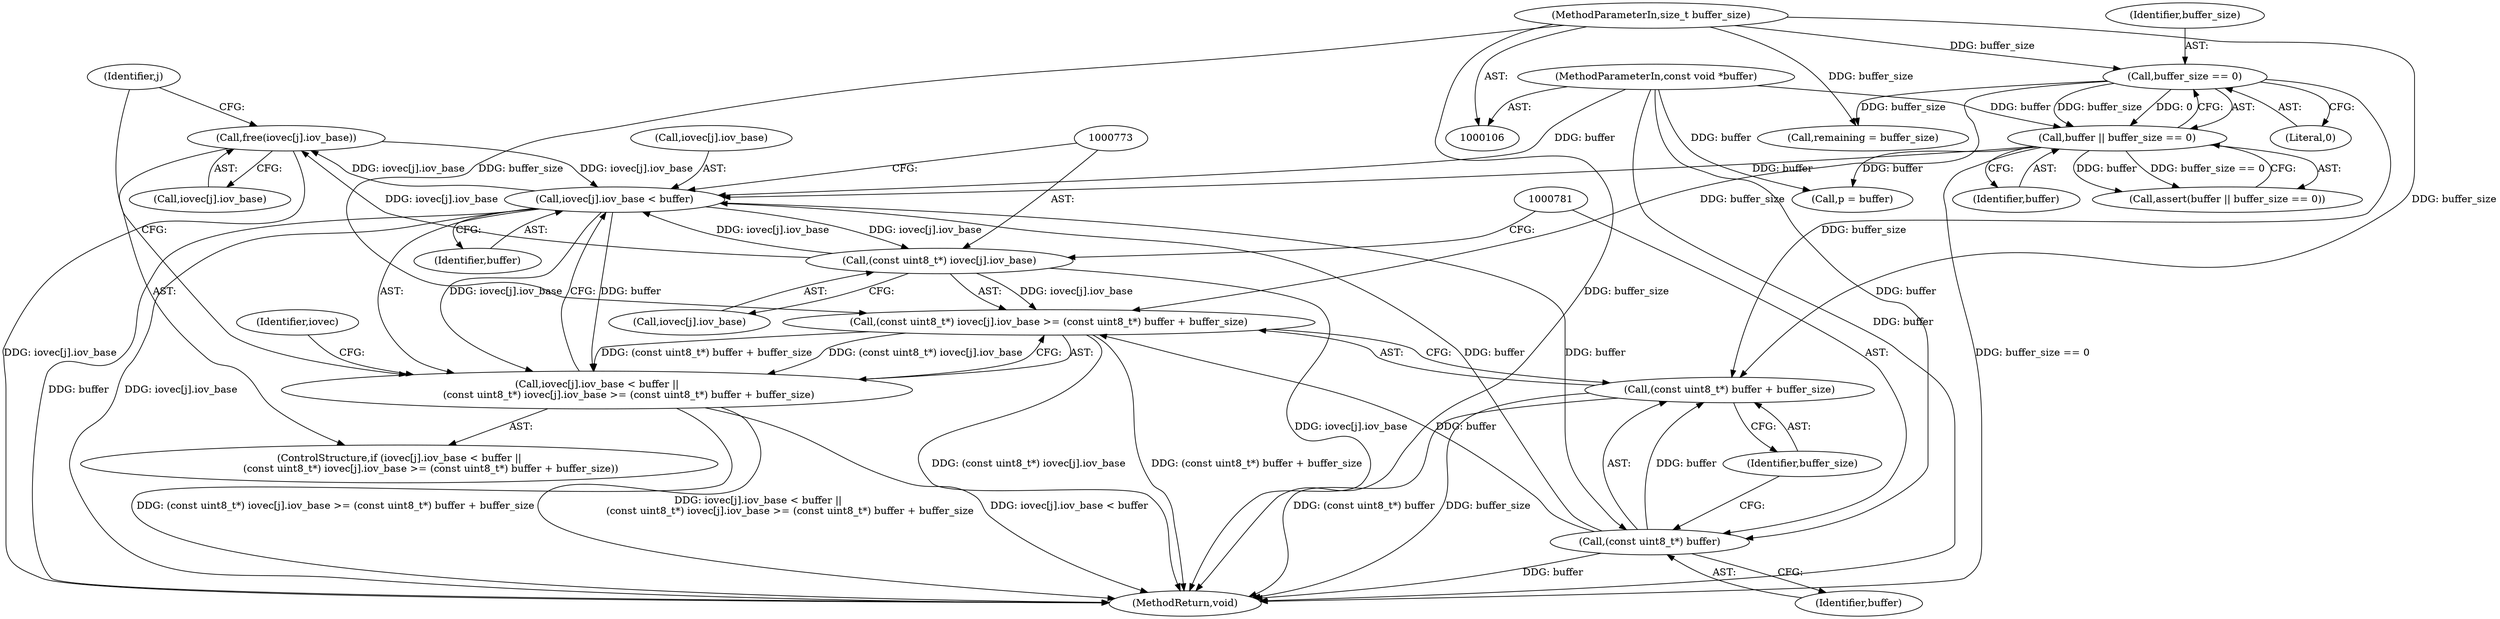 digraph "0_systemd_505b6a61c22d5565e9308045c7b9bf79f7d0517e@API" {
"1000784" [label="(Call,free(iovec[j].iov_base))"];
"1000772" [label="(Call,(const uint8_t*) iovec[j].iov_base)"];
"1000764" [label="(Call,iovec[j].iov_base < buffer)"];
"1000784" [label="(Call,free(iovec[j].iov_base))"];
"1000780" [label="(Call,(const uint8_t*) buffer)"];
"1000108" [label="(MethodParameterIn,const void *buffer)"];
"1000152" [label="(Call,buffer || buffer_size == 0)"];
"1000154" [label="(Call,buffer_size == 0)"];
"1000109" [label="(MethodParameterIn,size_t buffer_size)"];
"1000763" [label="(Call,iovec[j].iov_base < buffer ||\n                    (const uint8_t*) iovec[j].iov_base >= (const uint8_t*) buffer + buffer_size)"];
"1000771" [label="(Call,(const uint8_t*) iovec[j].iov_base >= (const uint8_t*) buffer + buffer_size)"];
"1000779" [label="(Call,(const uint8_t*) buffer + buffer_size)"];
"1000154" [label="(Call,buffer_size == 0)"];
"1000763" [label="(Call,iovec[j].iov_base < buffer ||\n                    (const uint8_t*) iovec[j].iov_base >= (const uint8_t*) buffer + buffer_size)"];
"1000765" [label="(Call,iovec[j].iov_base)"];
"1000783" [label="(Identifier,buffer_size)"];
"1000772" [label="(Call,(const uint8_t*) iovec[j].iov_base)"];
"1000785" [label="(Call,iovec[j].iov_base)"];
"1000764" [label="(Call,iovec[j].iov_base < buffer)"];
"1000109" [label="(MethodParameterIn,size_t buffer_size)"];
"1000155" [label="(Identifier,buffer_size)"];
"1000779" [label="(Call,(const uint8_t*) buffer + buffer_size)"];
"1000108" [label="(MethodParameterIn,const void *buffer)"];
"1000152" [label="(Call,buffer || buffer_size == 0)"];
"1000782" [label="(Identifier,buffer)"];
"1000770" [label="(Identifier,buffer)"];
"1000151" [label="(Call,assert(buffer || buffer_size == 0))"];
"1000153" [label="(Identifier,buffer)"];
"1000160" [label="(Call,remaining = buffer_size)"];
"1000784" [label="(Call,free(iovec[j].iov_base))"];
"1000787" [label="(Identifier,iovec)"];
"1000755" [label="(Identifier,j)"];
"1000156" [label="(Literal,0)"];
"1000774" [label="(Call,iovec[j].iov_base)"];
"1000762" [label="(ControlStructure,if (iovec[j].iov_base < buffer ||\n                    (const uint8_t*) iovec[j].iov_base >= (const uint8_t*) buffer + buffer_size))"];
"1000771" [label="(Call,(const uint8_t*) iovec[j].iov_base >= (const uint8_t*) buffer + buffer_size)"];
"1000780" [label="(Call,(const uint8_t*) buffer)"];
"1000157" [label="(Call,p = buffer)"];
"1000796" [label="(MethodReturn,void)"];
"1000784" -> "1000762"  [label="AST: "];
"1000784" -> "1000785"  [label="CFG: "];
"1000785" -> "1000784"  [label="AST: "];
"1000755" -> "1000784"  [label="CFG: "];
"1000784" -> "1000796"  [label="DDG: iovec[j].iov_base"];
"1000784" -> "1000764"  [label="DDG: iovec[j].iov_base"];
"1000772" -> "1000784"  [label="DDG: iovec[j].iov_base"];
"1000764" -> "1000784"  [label="DDG: iovec[j].iov_base"];
"1000772" -> "1000771"  [label="AST: "];
"1000772" -> "1000774"  [label="CFG: "];
"1000773" -> "1000772"  [label="AST: "];
"1000774" -> "1000772"  [label="AST: "];
"1000781" -> "1000772"  [label="CFG: "];
"1000772" -> "1000796"  [label="DDG: iovec[j].iov_base"];
"1000772" -> "1000764"  [label="DDG: iovec[j].iov_base"];
"1000772" -> "1000771"  [label="DDG: iovec[j].iov_base"];
"1000764" -> "1000772"  [label="DDG: iovec[j].iov_base"];
"1000764" -> "1000763"  [label="AST: "];
"1000764" -> "1000770"  [label="CFG: "];
"1000765" -> "1000764"  [label="AST: "];
"1000770" -> "1000764"  [label="AST: "];
"1000773" -> "1000764"  [label="CFG: "];
"1000763" -> "1000764"  [label="CFG: "];
"1000764" -> "1000796"  [label="DDG: buffer"];
"1000764" -> "1000796"  [label="DDG: iovec[j].iov_base"];
"1000764" -> "1000763"  [label="DDG: iovec[j].iov_base"];
"1000764" -> "1000763"  [label="DDG: buffer"];
"1000780" -> "1000764"  [label="DDG: buffer"];
"1000108" -> "1000764"  [label="DDG: buffer"];
"1000152" -> "1000764"  [label="DDG: buffer"];
"1000764" -> "1000780"  [label="DDG: buffer"];
"1000780" -> "1000779"  [label="AST: "];
"1000780" -> "1000782"  [label="CFG: "];
"1000781" -> "1000780"  [label="AST: "];
"1000782" -> "1000780"  [label="AST: "];
"1000783" -> "1000780"  [label="CFG: "];
"1000780" -> "1000796"  [label="DDG: buffer"];
"1000780" -> "1000771"  [label="DDG: buffer"];
"1000780" -> "1000779"  [label="DDG: buffer"];
"1000108" -> "1000780"  [label="DDG: buffer"];
"1000108" -> "1000106"  [label="AST: "];
"1000108" -> "1000796"  [label="DDG: buffer"];
"1000108" -> "1000152"  [label="DDG: buffer"];
"1000108" -> "1000157"  [label="DDG: buffer"];
"1000152" -> "1000151"  [label="AST: "];
"1000152" -> "1000153"  [label="CFG: "];
"1000152" -> "1000154"  [label="CFG: "];
"1000153" -> "1000152"  [label="AST: "];
"1000154" -> "1000152"  [label="AST: "];
"1000151" -> "1000152"  [label="CFG: "];
"1000152" -> "1000796"  [label="DDG: buffer_size == 0"];
"1000152" -> "1000151"  [label="DDG: buffer"];
"1000152" -> "1000151"  [label="DDG: buffer_size == 0"];
"1000154" -> "1000152"  [label="DDG: buffer_size"];
"1000154" -> "1000152"  [label="DDG: 0"];
"1000152" -> "1000157"  [label="DDG: buffer"];
"1000154" -> "1000156"  [label="CFG: "];
"1000155" -> "1000154"  [label="AST: "];
"1000156" -> "1000154"  [label="AST: "];
"1000109" -> "1000154"  [label="DDG: buffer_size"];
"1000154" -> "1000160"  [label="DDG: buffer_size"];
"1000154" -> "1000771"  [label="DDG: buffer_size"];
"1000154" -> "1000779"  [label="DDG: buffer_size"];
"1000109" -> "1000106"  [label="AST: "];
"1000109" -> "1000796"  [label="DDG: buffer_size"];
"1000109" -> "1000160"  [label="DDG: buffer_size"];
"1000109" -> "1000771"  [label="DDG: buffer_size"];
"1000109" -> "1000779"  [label="DDG: buffer_size"];
"1000763" -> "1000762"  [label="AST: "];
"1000763" -> "1000771"  [label="CFG: "];
"1000771" -> "1000763"  [label="AST: "];
"1000787" -> "1000763"  [label="CFG: "];
"1000755" -> "1000763"  [label="CFG: "];
"1000763" -> "1000796"  [label="DDG: iovec[j].iov_base < buffer ||\n                    (const uint8_t*) iovec[j].iov_base >= (const uint8_t*) buffer + buffer_size"];
"1000763" -> "1000796"  [label="DDG: iovec[j].iov_base < buffer"];
"1000763" -> "1000796"  [label="DDG: (const uint8_t*) iovec[j].iov_base >= (const uint8_t*) buffer + buffer_size"];
"1000771" -> "1000763"  [label="DDG: (const uint8_t*) iovec[j].iov_base"];
"1000771" -> "1000763"  [label="DDG: (const uint8_t*) buffer + buffer_size"];
"1000771" -> "1000779"  [label="CFG: "];
"1000779" -> "1000771"  [label="AST: "];
"1000771" -> "1000796"  [label="DDG: (const uint8_t*) iovec[j].iov_base"];
"1000771" -> "1000796"  [label="DDG: (const uint8_t*) buffer + buffer_size"];
"1000779" -> "1000783"  [label="CFG: "];
"1000783" -> "1000779"  [label="AST: "];
"1000779" -> "1000796"  [label="DDG: (const uint8_t*) buffer"];
"1000779" -> "1000796"  [label="DDG: buffer_size"];
}
